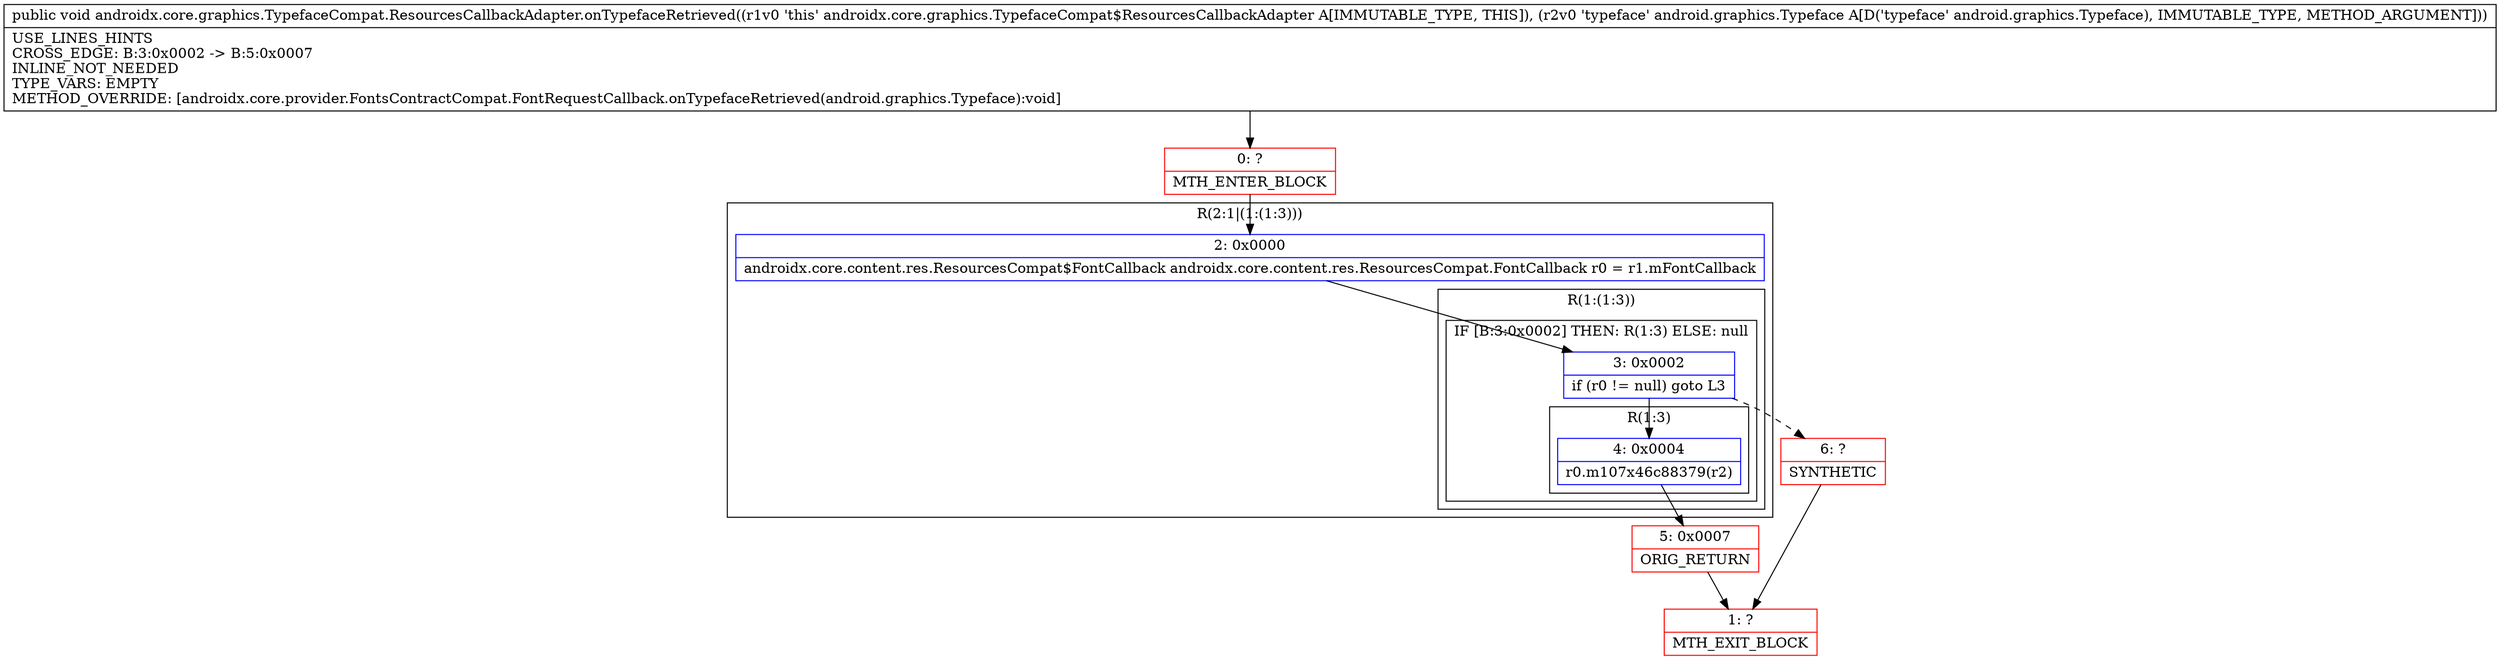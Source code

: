 digraph "CFG forandroidx.core.graphics.TypefaceCompat.ResourcesCallbackAdapter.onTypefaceRetrieved(Landroid\/graphics\/Typeface;)V" {
subgraph cluster_Region_1025680761 {
label = "R(2:1|(1:(1:3)))";
node [shape=record,color=blue];
Node_2 [shape=record,label="{2\:\ 0x0000|androidx.core.content.res.ResourcesCompat$FontCallback androidx.core.content.res.ResourcesCompat.FontCallback r0 = r1.mFontCallback\l}"];
subgraph cluster_Region_1730973828 {
label = "R(1:(1:3))";
node [shape=record,color=blue];
subgraph cluster_IfRegion_798627822 {
label = "IF [B:3:0x0002] THEN: R(1:3) ELSE: null";
node [shape=record,color=blue];
Node_3 [shape=record,label="{3\:\ 0x0002|if (r0 != null) goto L3\l}"];
subgraph cluster_Region_1368194358 {
label = "R(1:3)";
node [shape=record,color=blue];
Node_4 [shape=record,label="{4\:\ 0x0004|r0.m107x46c88379(r2)\l}"];
}
}
}
}
Node_0 [shape=record,color=red,label="{0\:\ ?|MTH_ENTER_BLOCK\l}"];
Node_5 [shape=record,color=red,label="{5\:\ 0x0007|ORIG_RETURN\l}"];
Node_1 [shape=record,color=red,label="{1\:\ ?|MTH_EXIT_BLOCK\l}"];
Node_6 [shape=record,color=red,label="{6\:\ ?|SYNTHETIC\l}"];
MethodNode[shape=record,label="{public void androidx.core.graphics.TypefaceCompat.ResourcesCallbackAdapter.onTypefaceRetrieved((r1v0 'this' androidx.core.graphics.TypefaceCompat$ResourcesCallbackAdapter A[IMMUTABLE_TYPE, THIS]), (r2v0 'typeface' android.graphics.Typeface A[D('typeface' android.graphics.Typeface), IMMUTABLE_TYPE, METHOD_ARGUMENT]))  | USE_LINES_HINTS\lCROSS_EDGE: B:3:0x0002 \-\> B:5:0x0007\lINLINE_NOT_NEEDED\lTYPE_VARS: EMPTY\lMETHOD_OVERRIDE: [androidx.core.provider.FontsContractCompat.FontRequestCallback.onTypefaceRetrieved(android.graphics.Typeface):void]\l}"];
MethodNode -> Node_0;Node_2 -> Node_3;
Node_3 -> Node_4;
Node_3 -> Node_6[style=dashed];
Node_4 -> Node_5;
Node_0 -> Node_2;
Node_5 -> Node_1;
Node_6 -> Node_1;
}

